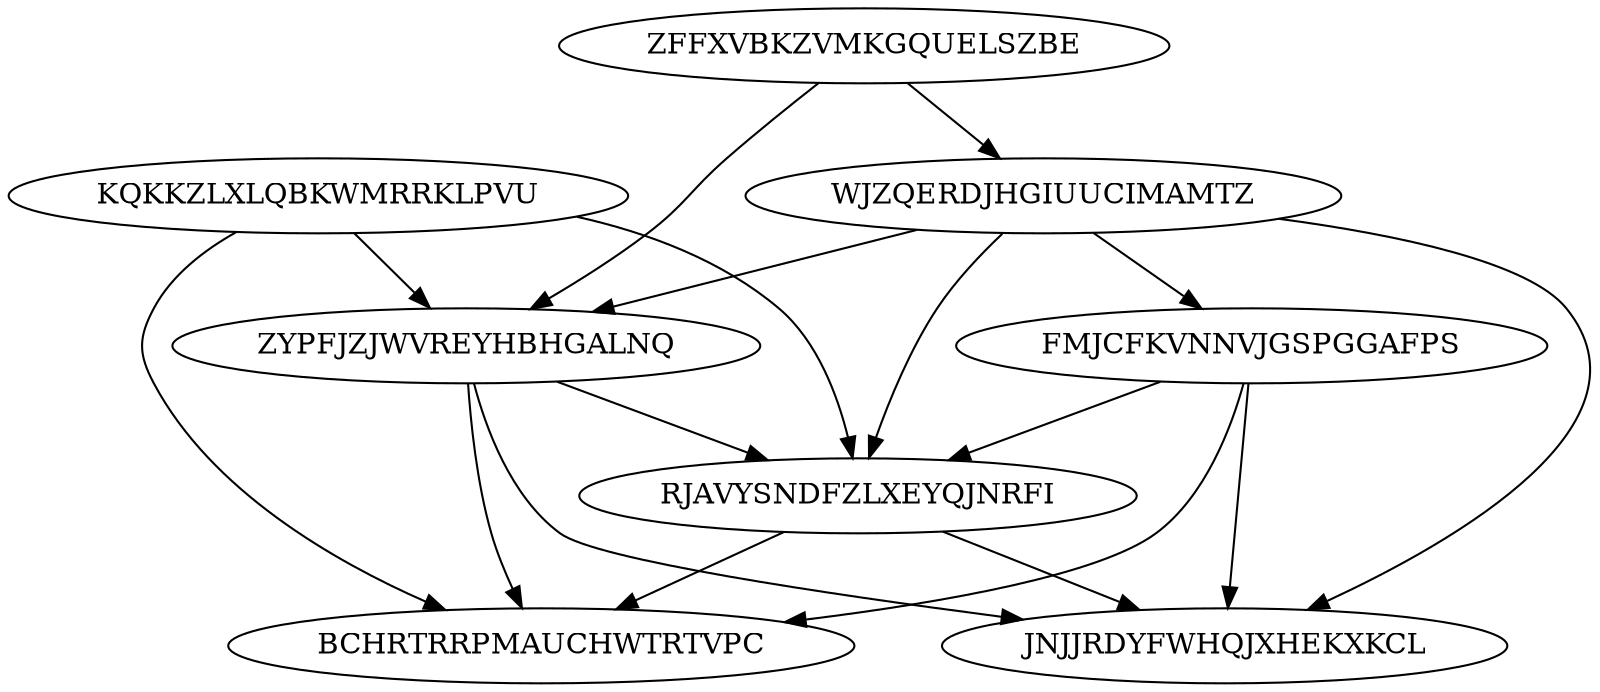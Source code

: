 digraph "N8M17" {
	ZFFXVBKZVMKGQUELSZBE			[Weight=14, Start=0, Processor=1];
	KQKKZLXLQBKWMRRKLPVU			[Weight=20, Start=0, Processor=2];
	WJZQERDJHGIUUCIMAMTZ			[Weight=14, Start=14, Processor=1];
	ZYPFJZJWVREYHBHGALNQ			[Weight=14, Start=40, Processor=1];
	FMJCFKVNNVJGSPGGAFPS			[Weight=10, Start=28, Processor=1];
	RJAVYSNDFZLXEYQJNRFI			[Weight=14, Start=54, Processor=1];
	BCHRTRRPMAUCHWTRTVPC			[Weight=10, Start=68, Processor=1];
	JNJJRDYFWHQJXHEKXKCL			[Weight=13, Start=78, Processor=1];
	FMJCFKVNNVJGSPGGAFPS -> RJAVYSNDFZLXEYQJNRFI		[Weight=20];
	KQKKZLXLQBKWMRRKLPVU -> ZYPFJZJWVREYHBHGALNQ		[Weight=20];
	RJAVYSNDFZLXEYQJNRFI -> JNJJRDYFWHQJXHEKXKCL		[Weight=18];
	KQKKZLXLQBKWMRRKLPVU -> RJAVYSNDFZLXEYQJNRFI		[Weight=12];
	WJZQERDJHGIUUCIMAMTZ -> FMJCFKVNNVJGSPGGAFPS		[Weight=18];
	WJZQERDJHGIUUCIMAMTZ -> RJAVYSNDFZLXEYQJNRFI		[Weight=12];
	KQKKZLXLQBKWMRRKLPVU -> BCHRTRRPMAUCHWTRTVPC		[Weight=10];
	FMJCFKVNNVJGSPGGAFPS -> BCHRTRRPMAUCHWTRTVPC		[Weight=15];
	ZYPFJZJWVREYHBHGALNQ -> BCHRTRRPMAUCHWTRTVPC		[Weight=10];
	WJZQERDJHGIUUCIMAMTZ -> ZYPFJZJWVREYHBHGALNQ		[Weight=19];
	WJZQERDJHGIUUCIMAMTZ -> JNJJRDYFWHQJXHEKXKCL		[Weight=16];
	ZFFXVBKZVMKGQUELSZBE -> ZYPFJZJWVREYHBHGALNQ		[Weight=14];
	RJAVYSNDFZLXEYQJNRFI -> BCHRTRRPMAUCHWTRTVPC		[Weight=15];
	ZYPFJZJWVREYHBHGALNQ -> JNJJRDYFWHQJXHEKXKCL		[Weight=19];
	FMJCFKVNNVJGSPGGAFPS -> JNJJRDYFWHQJXHEKXKCL		[Weight=10];
	ZYPFJZJWVREYHBHGALNQ -> RJAVYSNDFZLXEYQJNRFI		[Weight=16];
	ZFFXVBKZVMKGQUELSZBE -> WJZQERDJHGIUUCIMAMTZ		[Weight=11];
}
